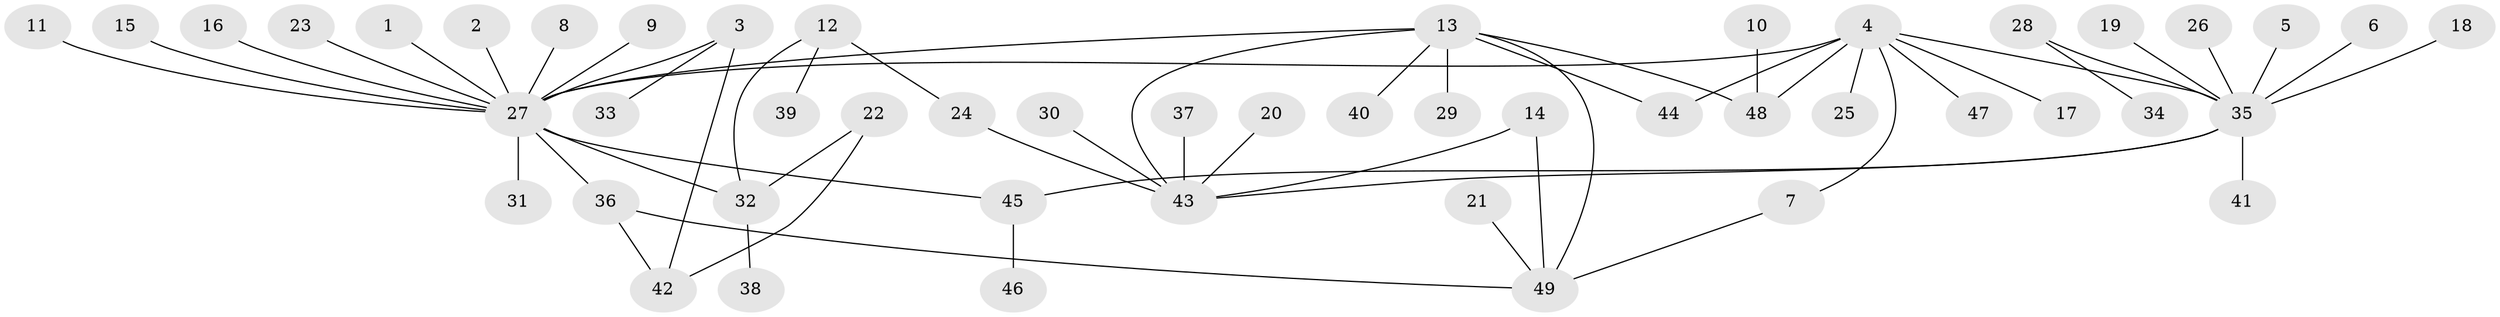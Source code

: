 // original degree distribution, {10: 0.01020408163265306, 18: 0.01020408163265306, 1: 0.5510204081632653, 6: 0.01020408163265306, 14: 0.01020408163265306, 3: 0.12244897959183673, 2: 0.19387755102040816, 5: 0.030612244897959183, 9: 0.01020408163265306, 4: 0.05102040816326531}
// Generated by graph-tools (version 1.1) at 2025/01/03/09/25 03:01:42]
// undirected, 49 vertices, 58 edges
graph export_dot {
graph [start="1"]
  node [color=gray90,style=filled];
  1;
  2;
  3;
  4;
  5;
  6;
  7;
  8;
  9;
  10;
  11;
  12;
  13;
  14;
  15;
  16;
  17;
  18;
  19;
  20;
  21;
  22;
  23;
  24;
  25;
  26;
  27;
  28;
  29;
  30;
  31;
  32;
  33;
  34;
  35;
  36;
  37;
  38;
  39;
  40;
  41;
  42;
  43;
  44;
  45;
  46;
  47;
  48;
  49;
  1 -- 27 [weight=1.0];
  2 -- 27 [weight=1.0];
  3 -- 27 [weight=1.0];
  3 -- 33 [weight=1.0];
  3 -- 42 [weight=1.0];
  4 -- 7 [weight=1.0];
  4 -- 17 [weight=1.0];
  4 -- 25 [weight=1.0];
  4 -- 27 [weight=1.0];
  4 -- 35 [weight=1.0];
  4 -- 44 [weight=1.0];
  4 -- 47 [weight=1.0];
  4 -- 48 [weight=1.0];
  5 -- 35 [weight=1.0];
  6 -- 35 [weight=1.0];
  7 -- 49 [weight=1.0];
  8 -- 27 [weight=1.0];
  9 -- 27 [weight=1.0];
  10 -- 48 [weight=1.0];
  11 -- 27 [weight=1.0];
  12 -- 24 [weight=1.0];
  12 -- 32 [weight=1.0];
  12 -- 39 [weight=1.0];
  13 -- 27 [weight=1.0];
  13 -- 29 [weight=1.0];
  13 -- 40 [weight=1.0];
  13 -- 43 [weight=1.0];
  13 -- 44 [weight=1.0];
  13 -- 48 [weight=1.0];
  13 -- 49 [weight=1.0];
  14 -- 43 [weight=1.0];
  14 -- 49 [weight=1.0];
  15 -- 27 [weight=1.0];
  16 -- 27 [weight=1.0];
  18 -- 35 [weight=2.0];
  19 -- 35 [weight=1.0];
  20 -- 43 [weight=1.0];
  21 -- 49 [weight=1.0];
  22 -- 32 [weight=1.0];
  22 -- 42 [weight=1.0];
  23 -- 27 [weight=1.0];
  24 -- 43 [weight=1.0];
  26 -- 35 [weight=1.0];
  27 -- 31 [weight=1.0];
  27 -- 32 [weight=1.0];
  27 -- 36 [weight=1.0];
  27 -- 45 [weight=2.0];
  28 -- 34 [weight=1.0];
  28 -- 35 [weight=1.0];
  30 -- 43 [weight=1.0];
  32 -- 38 [weight=1.0];
  35 -- 41 [weight=1.0];
  35 -- 43 [weight=1.0];
  35 -- 45 [weight=2.0];
  36 -- 42 [weight=1.0];
  36 -- 49 [weight=1.0];
  37 -- 43 [weight=1.0];
  45 -- 46 [weight=1.0];
}
